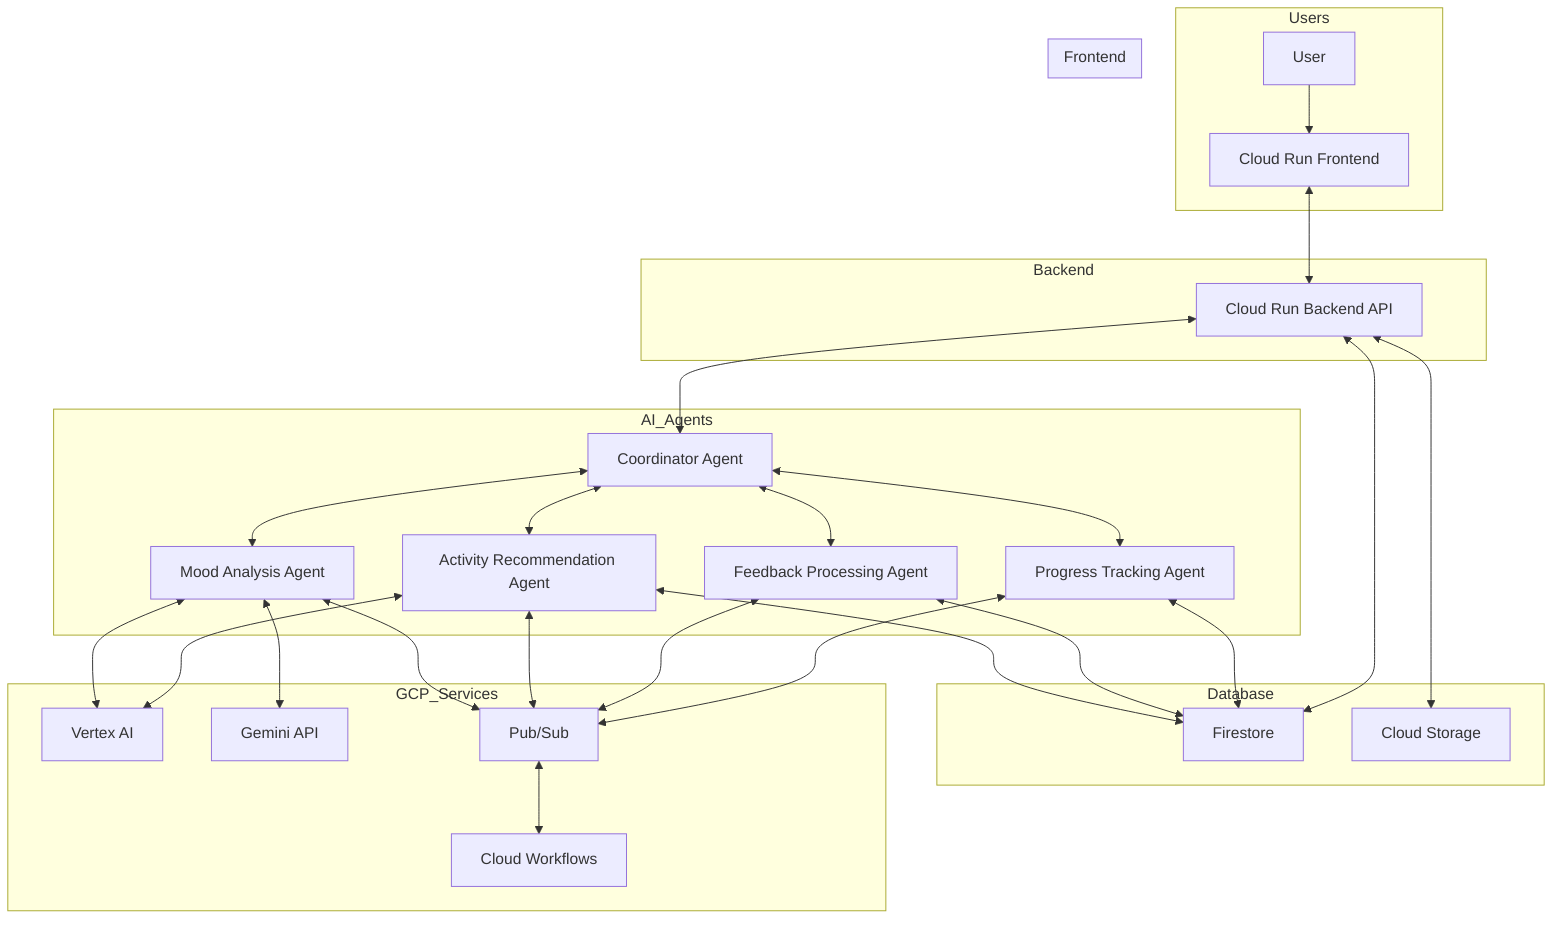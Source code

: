 flowchart TD
    subgraph Users
        U[User] --> FE
    end

    subgraph Frontend
        FE[Cloud Run Frontend]
    end

    subgraph Backend
        API[Cloud Run Backend API]
    end

    subgraph Database
        FS[Firestore]
        CS[Cloud Storage]
    end

    subgraph AI_Agents
        MA[Mood Analysis Agent]
        ARA[Activity Recommendation Agent]
        FPA[Feedback Processing Agent]
        PTA[Progress Tracking Agent]
        CA[Coordinator Agent]
    end

    subgraph GCP_Services
        VA[Vertex AI]
        GA[Gemini API]
        PS[Pub/Sub]
        CW[Cloud Workflows]
    end

    FE <--> API
    API <--> CA
    
    CA <--> MA
    CA <--> ARA
    CA <--> FPA
    CA <--> PTA
    
    MA <--> VA
    MA <--> GA
    ARA <--> VA
    ARA <--> FS
    FPA <--> FS
    PTA <--> FS

    API <--> FS
    API <--> CS
    
    MA <--> PS
    ARA <--> PS
    FPA <--> PS
    PTA <--> PS
    PS <--> CW